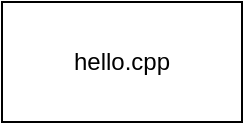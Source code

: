 <mxfile version="13.1.3">
    <diagram id="6hGFLwfOUW9BJ-s0fimq" name="Page-1">
        <mxGraphModel dx="1118" dy="803" grid="1" gridSize="10" guides="1" tooltips="1" connect="1" arrows="1" fold="1" page="1" pageScale="1" pageWidth="827" pageHeight="1169" math="0" shadow="0">
            <root>
                <mxCell id="0"/>
                <mxCell id="1" parent="0"/>
                <mxCell id="2" value="hello.cpp" style="rounded=0;whiteSpace=wrap;html=1;" vertex="1" parent="1">
                    <mxGeometry x="240" y="110" width="120" height="60" as="geometry"/>
                </mxCell>
            </root>
        </mxGraphModel>
    </diagram>
</mxfile>